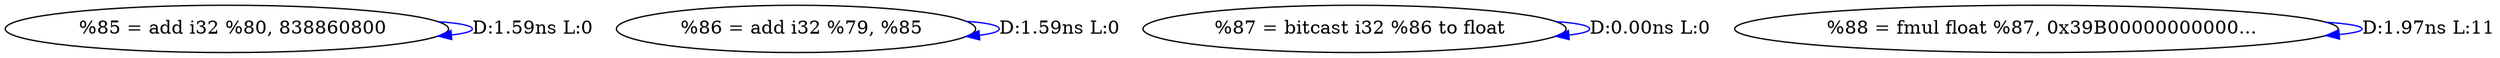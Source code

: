 digraph {
Node0x2540100[label="  %85 = add i32 %80, 838860800"];
Node0x2540100 -> Node0x2540100[label="D:1.59ns L:0",color=blue];
Node0x25401e0[label="  %86 = add i32 %79, %85"];
Node0x25401e0 -> Node0x25401e0[label="D:1.59ns L:0",color=blue];
Node0x25402c0[label="  %87 = bitcast i32 %86 to float"];
Node0x25402c0 -> Node0x25402c0[label="D:0.00ns L:0",color=blue];
Node0x25403a0[label="  %88 = fmul float %87, 0x39B00000000000..."];
Node0x25403a0 -> Node0x25403a0[label="D:1.97ns L:11",color=blue];
}
